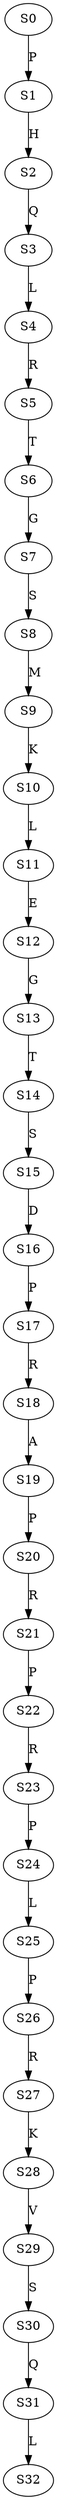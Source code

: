 strict digraph  {
	S0 -> S1 [ label = P ];
	S1 -> S2 [ label = H ];
	S2 -> S3 [ label = Q ];
	S3 -> S4 [ label = L ];
	S4 -> S5 [ label = R ];
	S5 -> S6 [ label = T ];
	S6 -> S7 [ label = G ];
	S7 -> S8 [ label = S ];
	S8 -> S9 [ label = M ];
	S9 -> S10 [ label = K ];
	S10 -> S11 [ label = L ];
	S11 -> S12 [ label = E ];
	S12 -> S13 [ label = G ];
	S13 -> S14 [ label = T ];
	S14 -> S15 [ label = S ];
	S15 -> S16 [ label = D ];
	S16 -> S17 [ label = P ];
	S17 -> S18 [ label = R ];
	S18 -> S19 [ label = A ];
	S19 -> S20 [ label = P ];
	S20 -> S21 [ label = R ];
	S21 -> S22 [ label = P ];
	S22 -> S23 [ label = R ];
	S23 -> S24 [ label = P ];
	S24 -> S25 [ label = L ];
	S25 -> S26 [ label = P ];
	S26 -> S27 [ label = R ];
	S27 -> S28 [ label = K ];
	S28 -> S29 [ label = V ];
	S29 -> S30 [ label = S ];
	S30 -> S31 [ label = Q ];
	S31 -> S32 [ label = L ];
}
